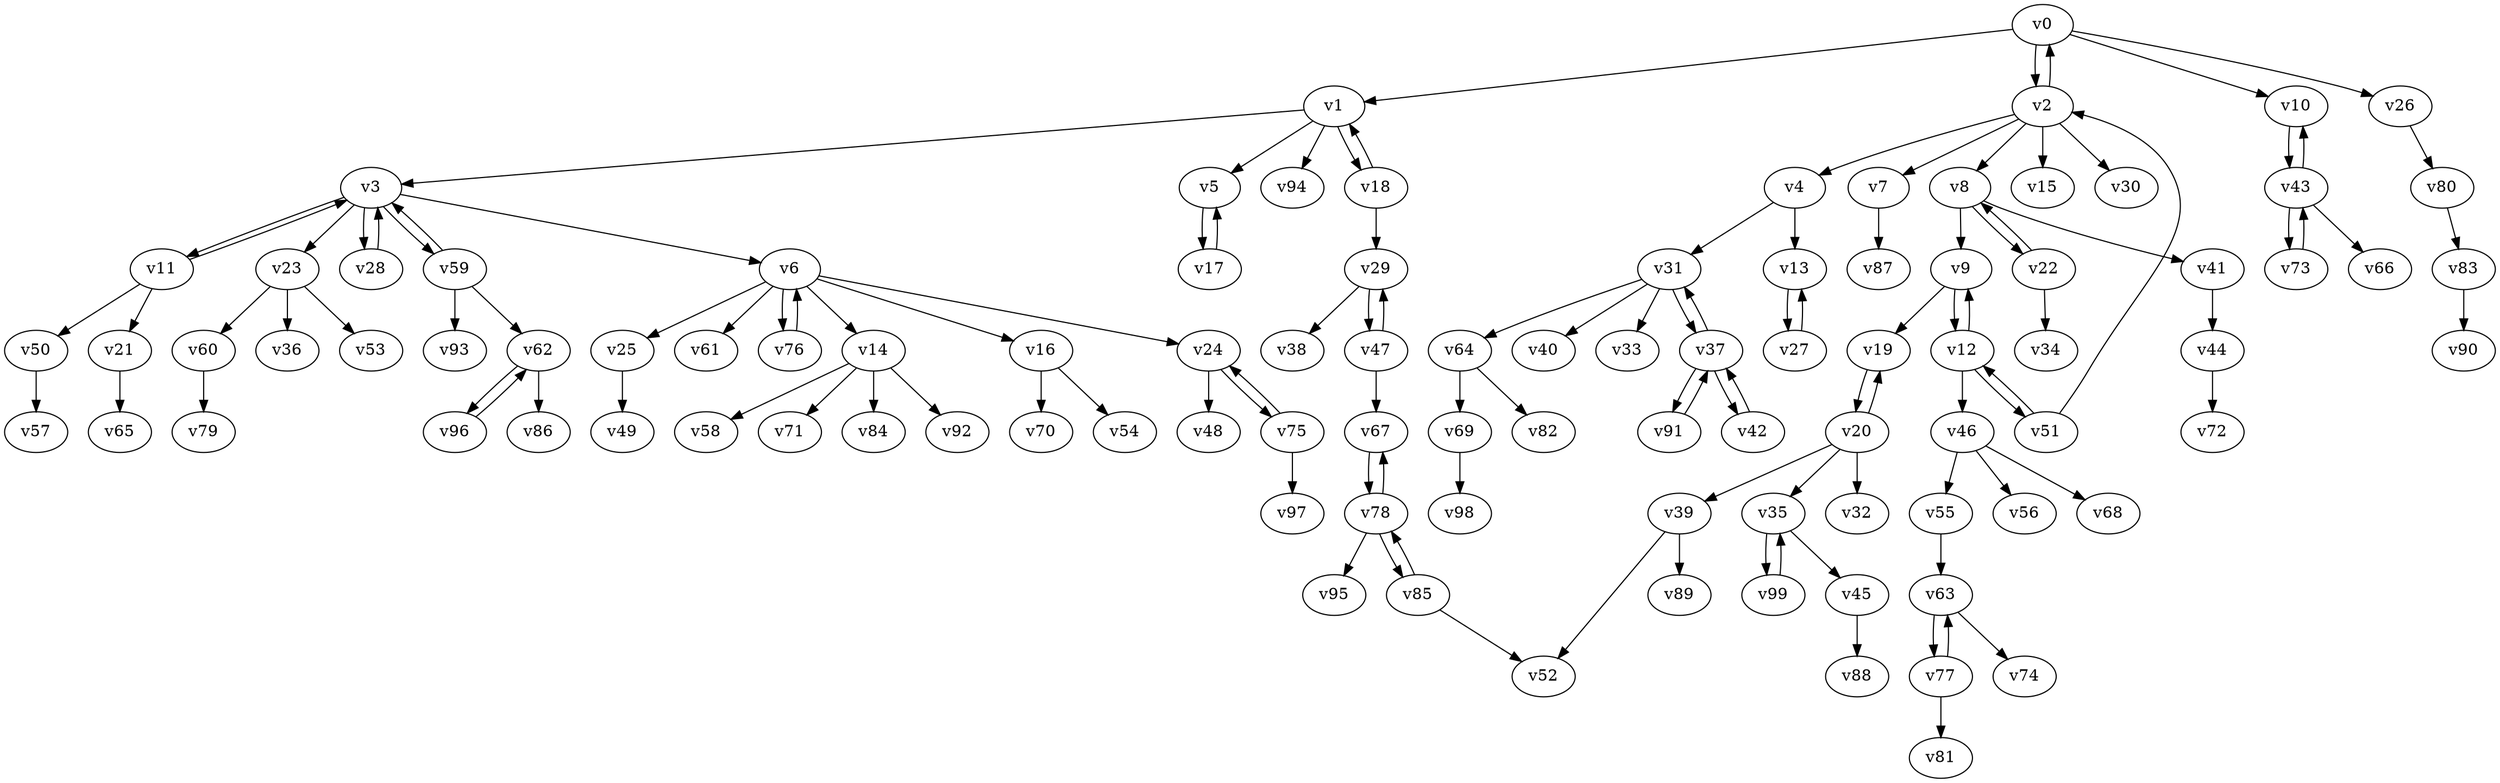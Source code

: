 digraph test144 {
    v0 [name="v0", player=0, weight=3];
    v1 [name="v1", player=1, weight=7];
    v2 [name="v2", player=0, weight=15];
    v3 [name="v3", player=1, weight=6];
    v4 [name="v4", player=0, weight=10];
    v5 [name="v5", player=1, weight=13];
    v6 [name="v6", player=0, weight=3];
    v7 [name="v7", player=1, weight=6];
    v8 [name="v8", player=0, weight=10];
    v9 [name="v9", player=1, weight=-1];
    v10 [name="v10", player=0, weight=7];
    v11 [name="v11", player=1, weight=10];
    v12 [name="v12", player=0, weight=10];
    v13 [name="v13", player=1, weight=0];
    v14 [name="v14", player=0, weight=16];
    v15 [name="v15", player=1, weight=11];
    v16 [name="v16", player=0, weight=7];
    v17 [name="v17", player=1, weight=0];
    v18 [name="v18", player=0, weight=6];
    v19 [name="v19", player=1, weight=9];
    v20 [name="v20", player=0, weight=16];
    v21 [name="v21", player=1, weight=6];
    v22 [name="v22", player=0, weight=1];
    v23 [name="v23", player=1, weight=9];
    v24 [name="v24", player=0, weight=15];
    v25 [name="v25", player=1, weight=10];
    v26 [name="v26", player=0, weight=2];
    v27 [name="v27", player=1, weight=7];
    v28 [name="v28", player=0, weight=9];
    v29 [name="v29", player=1, weight=12];
    v30 [name="v30", player=0, weight=11];
    v31 [name="v31", player=1, weight=12];
    v32 [name="v32", player=0, weight=12];
    v33 [name="v33", player=1, weight=18];
    v34 [name="v34", player=0, weight=11];
    v35 [name="v35", player=1, weight=-3];
    v36 [name="v36", player=0, weight=12];
    v37 [name="v37", player=1, weight=6];
    v38 [name="v38", player=0, weight=11];
    v39 [name="v39", player=1, weight=8];
    v40 [name="v40", player=0, weight=5];
    v41 [name="v41", player=1, weight=-2];
    v42 [name="v42", player=0, weight=16];
    v43 [name="v43", player=1, weight=16];
    v44 [name="v44", player=0, weight=5];
    v45 [name="v45", player=1, weight=5];
    v46 [name="v46", player=0, weight=13];
    v47 [name="v47", player=1, weight=4];
    v48 [name="v48", player=0, weight=9];
    v49 [name="v49", player=1, weight=3];
    v50 [name="v50", player=0, weight=3];
    v51 [name="v51", player=1, weight=3];
    v52 [name="v52", player=0, weight=9];
    v53 [name="v53", player=1, weight=6];
    v54 [name="v54", player=0, weight=6];
    v55 [name="v55", player=1, weight=2];
    v56 [name="v56", player=0, weight=1];
    v57 [name="v57", player=1, weight=11];
    v58 [name="v58", player=0, weight=4];
    v59 [name="v59", player=1, weight=3];
    v60 [name="v60", player=0, weight=16];
    v61 [name="v61", player=1, weight=17];
    v62 [name="v62", player=0, weight=4];
    v63 [name="v63", player=1, weight=11];
    v64 [name="v64", player=0, weight=4];
    v65 [name="v65", player=1, weight=5];
    v66 [name="v66", player=0, weight=8];
    v67 [name="v67", player=1, weight=7];
    v68 [name="v68", player=0, weight=9];
    v69 [name="v69", player=1, weight=5];
    v70 [name="v70", player=0, weight=5];
    v71 [name="v71", player=1, weight=11];
    v72 [name="v72", player=0, weight=4];
    v73 [name="v73", player=1, weight=1];
    v74 [name="v74", player=0, weight=16];
    v75 [name="v75", player=1, weight=11];
    v76 [name="v76", player=0, weight=2];
    v77 [name="v77", player=1, weight=5];
    v78 [name="v78", player=0, weight=0];
    v79 [name="v79", player=1, weight=8];
    v80 [name="v80", player=0, weight=1];
    v81 [name="v81", player=1, weight=2];
    v82 [name="v82", player=0, weight=11];
    v83 [name="v83", player=1, weight=16];
    v84 [name="v84", player=0, weight=0];
    v85 [name="v85", player=1, weight=0];
    v86 [name="v86", player=0, weight=11];
    v87 [name="v87", player=1, weight=13];
    v88 [name="v88", player=0, weight=15];
    v89 [name="v89", player=1, weight=11];
    v90 [name="v90", player=0, weight=2];
    v91 [name="v91", player=1, weight=7];
    v92 [name="v92", player=0, weight=15];
    v93 [name="v93", player=1, weight=1];
    v94 [name="v94", player=0, weight=6];
    v95 [name="v95", player=1, weight=5];
    v96 [name="v96", player=0, weight=1];
    v97 [name="v97", player=1, weight=5];
    v98 [name="v98", player=0, weight=9];
    v99 [name="v99", player=1, weight=6];
    v0 -> v1;
    v0 -> v2;
    v2 -> v0;
    v1 -> v3;
    v2 -> v4;
    v1 -> v5;
    v3 -> v6;
    v2 -> v7;
    v2 -> v8;
    v8 -> v9;
    v0 -> v10;
    v3 -> v11;
    v11 -> v3;
    v9 -> v12;
    v12 -> v9;
    v4 -> v13;
    v6 -> v14;
    v2 -> v15;
    v6 -> v16;
    v5 -> v17;
    v17 -> v5;
    v1 -> v18;
    v18 -> v1;
    v9 -> v19;
    v19 -> v20;
    v20 -> v19;
    v11 -> v21;
    v8 -> v22;
    v22 -> v8;
    v3 -> v23;
    v6 -> v24;
    v6 -> v25;
    v0 -> v26;
    v13 -> v27;
    v27 -> v13;
    v3 -> v28;
    v28 -> v3;
    v18 -> v29;
    v2 -> v30;
    v4 -> v31;
    v20 -> v32;
    v31 -> v33;
    v22 -> v34;
    v20 -> v35;
    v23 -> v36;
    v31 -> v37;
    v37 -> v31;
    v29 -> v38;
    v20 -> v39;
    v31 -> v40;
    v8 -> v41;
    v37 -> v42;
    v42 -> v37;
    v10 -> v43;
    v43 -> v10;
    v41 -> v44;
    v35 -> v45;
    v12 -> v46;
    v29 -> v47;
    v47 -> v29;
    v24 -> v48;
    v25 -> v49;
    v11 -> v50;
    v12 -> v51;
    v51 -> v12;
    v39 -> v52;
    v23 -> v53;
    v16 -> v54;
    v46 -> v55;
    v46 -> v56;
    v50 -> v57;
    v14 -> v58;
    v3 -> v59;
    v59 -> v3;
    v23 -> v60;
    v6 -> v61;
    v59 -> v62;
    v55 -> v63;
    v31 -> v64;
    v21 -> v65;
    v43 -> v66;
    v47 -> v67;
    v46 -> v68;
    v64 -> v69;
    v16 -> v70;
    v14 -> v71;
    v44 -> v72;
    v43 -> v73;
    v73 -> v43;
    v63 -> v74;
    v24 -> v75;
    v75 -> v24;
    v6 -> v76;
    v76 -> v6;
    v63 -> v77;
    v77 -> v63;
    v67 -> v78;
    v78 -> v67;
    v60 -> v79;
    v26 -> v80;
    v77 -> v81;
    v64 -> v82;
    v80 -> v83;
    v14 -> v84;
    v78 -> v85;
    v85 -> v78;
    v62 -> v86;
    v7 -> v87;
    v45 -> v88;
    v39 -> v89;
    v83 -> v90;
    v37 -> v91;
    v91 -> v37;
    v14 -> v92;
    v59 -> v93;
    v1 -> v94;
    v78 -> v95;
    v62 -> v96;
    v96 -> v62;
    v75 -> v97;
    v69 -> v98;
    v35 -> v99;
    v99 -> v35;
    v85 -> v52;
    v51 -> v2;
}
